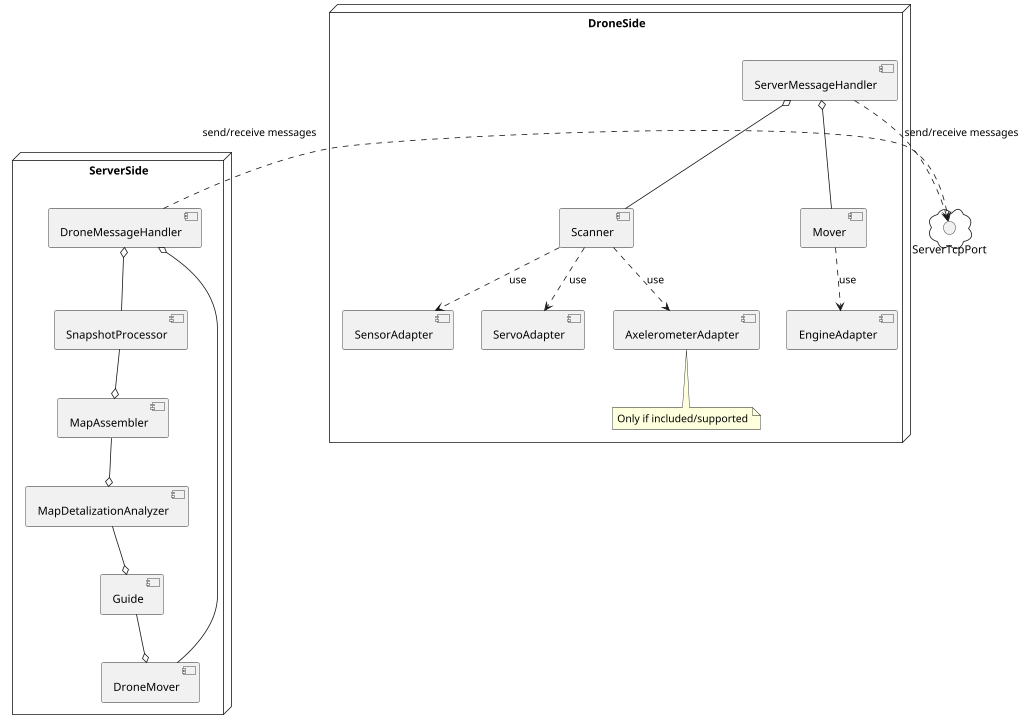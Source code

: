 @startuml
scale max 1024*768

cloud {
	interface "ServerTcpPort" as STP
}

node ServerSide {
	[DroneMessageHandler] as DMH
	DMH .right.> STP : send/receive messages

	[SnapshotProcessor] as SP 
	[MapAssembler] as MA
	[MapDetalizationAnalyzer] as MDA
	[Guide] as G
	[DroneMover] as DM

	SP -up-o DMH
	SP --o MA
	MA --o MDA
	MDA --o G
	G --o DM	
	DM -up-o DMH
}

node DroneSide {
	[Scanner] as S
	[SensorAdapter] as SenA
	[ServoAdapter] as SerA
	[AxelerometerAdapter] as AxeA
	S ..> SenA : use
	S ..> SerA : use
	Note bottom of AxeA : Only if included/supported
	S ..> AxeA : use

	[Mover] as M 
	[EngineAdapter] as EngA
	M ..> EngA : use

	[ServerMessageHandler] as SMH
	S -up-o SMH
	M -up-o SMH
	SMH ..> STP : send/receive messages
}

@enduml
